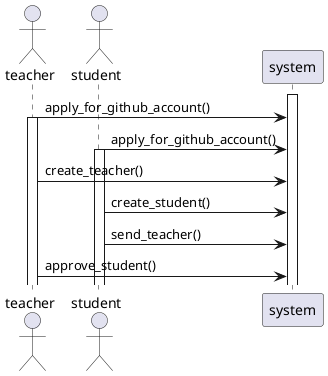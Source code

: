 @startuml
actor teacher
actor student
participant system
activate system
teacher -> system: apply_for_github_account()
activate teacher
student -> system: apply_for_github_account()
activate student
teacher -> system: create_teacher()
student -> system: create_student()
student -> system: send_teacher()
teacher -> system: approve_student()
@enduml
